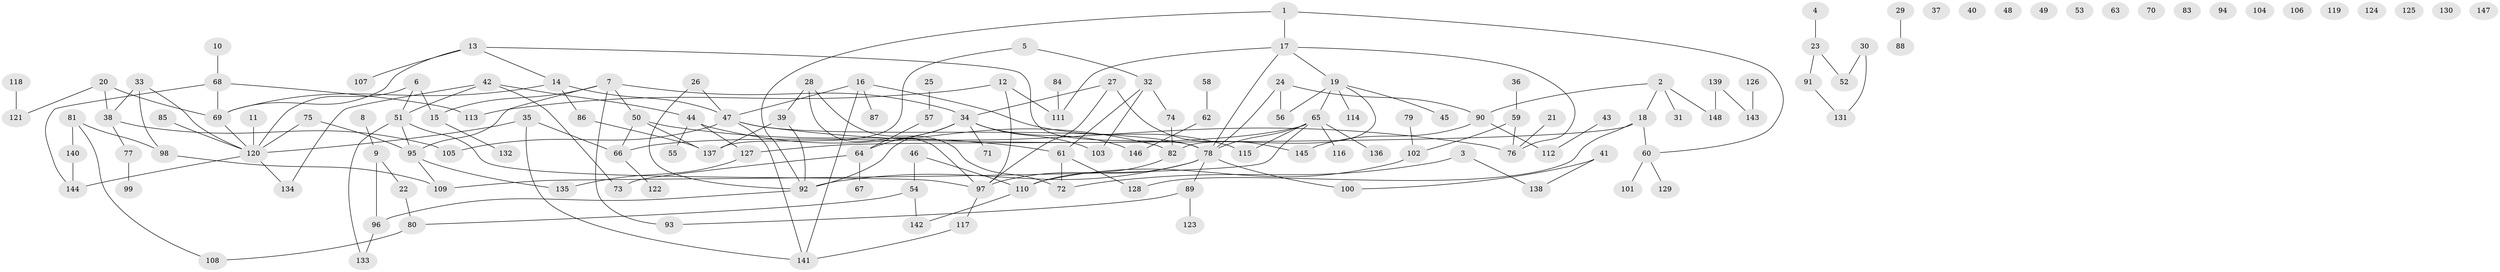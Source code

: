 // Generated by graph-tools (version 1.1) at 2025/25/03/09/25 03:25:15]
// undirected, 148 vertices, 178 edges
graph export_dot {
graph [start="1"]
  node [color=gray90,style=filled];
  1;
  2;
  3;
  4;
  5;
  6;
  7;
  8;
  9;
  10;
  11;
  12;
  13;
  14;
  15;
  16;
  17;
  18;
  19;
  20;
  21;
  22;
  23;
  24;
  25;
  26;
  27;
  28;
  29;
  30;
  31;
  32;
  33;
  34;
  35;
  36;
  37;
  38;
  39;
  40;
  41;
  42;
  43;
  44;
  45;
  46;
  47;
  48;
  49;
  50;
  51;
  52;
  53;
  54;
  55;
  56;
  57;
  58;
  59;
  60;
  61;
  62;
  63;
  64;
  65;
  66;
  67;
  68;
  69;
  70;
  71;
  72;
  73;
  74;
  75;
  76;
  77;
  78;
  79;
  80;
  81;
  82;
  83;
  84;
  85;
  86;
  87;
  88;
  89;
  90;
  91;
  92;
  93;
  94;
  95;
  96;
  97;
  98;
  99;
  100;
  101;
  102;
  103;
  104;
  105;
  106;
  107;
  108;
  109;
  110;
  111;
  112;
  113;
  114;
  115;
  116;
  117;
  118;
  119;
  120;
  121;
  122;
  123;
  124;
  125;
  126;
  127;
  128;
  129;
  130;
  131;
  132;
  133;
  134;
  135;
  136;
  137;
  138;
  139;
  140;
  141;
  142;
  143;
  144;
  145;
  146;
  147;
  148;
  1 -- 17;
  1 -- 60;
  1 -- 92;
  2 -- 18;
  2 -- 31;
  2 -- 90;
  2 -- 148;
  3 -- 72;
  3 -- 138;
  4 -- 23;
  5 -- 32;
  5 -- 137;
  6 -- 15;
  6 -- 51;
  6 -- 120;
  7 -- 15;
  7 -- 34;
  7 -- 50;
  7 -- 93;
  7 -- 95;
  8 -- 9;
  9 -- 22;
  9 -- 96;
  10 -- 68;
  11 -- 120;
  12 -- 97;
  12 -- 111;
  12 -- 113;
  13 -- 14;
  13 -- 69;
  13 -- 78;
  13 -- 107;
  14 -- 47;
  14 -- 69;
  14 -- 86;
  15 -- 132;
  16 -- 47;
  16 -- 87;
  16 -- 115;
  16 -- 141;
  17 -- 19;
  17 -- 76;
  17 -- 78;
  17 -- 111;
  18 -- 60;
  18 -- 127;
  18 -- 128;
  19 -- 45;
  19 -- 56;
  19 -- 65;
  19 -- 82;
  19 -- 114;
  20 -- 38;
  20 -- 69;
  20 -- 121;
  21 -- 76;
  22 -- 80;
  23 -- 52;
  23 -- 91;
  24 -- 56;
  24 -- 78;
  24 -- 90;
  25 -- 57;
  26 -- 47;
  26 -- 92;
  27 -- 34;
  27 -- 97;
  27 -- 145;
  28 -- 39;
  28 -- 72;
  28 -- 97;
  29 -- 88;
  30 -- 52;
  30 -- 131;
  32 -- 61;
  32 -- 74;
  32 -- 103;
  33 -- 38;
  33 -- 98;
  33 -- 120;
  34 -- 64;
  34 -- 71;
  34 -- 92;
  34 -- 103;
  34 -- 146;
  35 -- 66;
  35 -- 120;
  35 -- 141;
  36 -- 59;
  38 -- 77;
  38 -- 105;
  39 -- 92;
  39 -- 137;
  41 -- 100;
  41 -- 138;
  42 -- 44;
  42 -- 51;
  42 -- 73;
  42 -- 134;
  43 -- 112;
  44 -- 55;
  44 -- 82;
  44 -- 127;
  46 -- 54;
  46 -- 110;
  47 -- 76;
  47 -- 78;
  47 -- 105;
  47 -- 141;
  50 -- 61;
  50 -- 66;
  50 -- 137;
  51 -- 95;
  51 -- 97;
  51 -- 133;
  54 -- 80;
  54 -- 142;
  57 -- 64;
  58 -- 62;
  59 -- 76;
  59 -- 102;
  60 -- 101;
  60 -- 129;
  61 -- 72;
  61 -- 128;
  62 -- 146;
  64 -- 67;
  64 -- 73;
  65 -- 66;
  65 -- 78;
  65 -- 109;
  65 -- 115;
  65 -- 116;
  65 -- 136;
  66 -- 122;
  68 -- 69;
  68 -- 113;
  68 -- 144;
  69 -- 120;
  74 -- 82;
  75 -- 95;
  75 -- 120;
  77 -- 99;
  78 -- 89;
  78 -- 92;
  78 -- 97;
  78 -- 100;
  79 -- 102;
  80 -- 108;
  81 -- 98;
  81 -- 108;
  81 -- 140;
  82 -- 110;
  84 -- 111;
  85 -- 120;
  86 -- 137;
  89 -- 93;
  89 -- 123;
  90 -- 112;
  90 -- 145;
  91 -- 131;
  92 -- 96;
  95 -- 109;
  95 -- 135;
  96 -- 133;
  97 -- 117;
  98 -- 109;
  102 -- 110;
  110 -- 142;
  117 -- 141;
  118 -- 121;
  120 -- 134;
  120 -- 144;
  126 -- 143;
  127 -- 135;
  139 -- 143;
  139 -- 148;
  140 -- 144;
}
